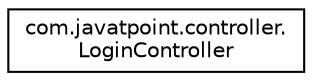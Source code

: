 digraph "Graphical Class Hierarchy"
{
  edge [fontname="Helvetica",fontsize="10",labelfontname="Helvetica",labelfontsize="10"];
  node [fontname="Helvetica",fontsize="10",shape=record];
  rankdir="LR";
  Node0 [label="com.javatpoint.controller.\lLoginController",height=0.2,width=0.4,color="black", fillcolor="white", style="filled",URL="$classcom_1_1javatpoint_1_1controller_1_1_login_controller.html"];
}
